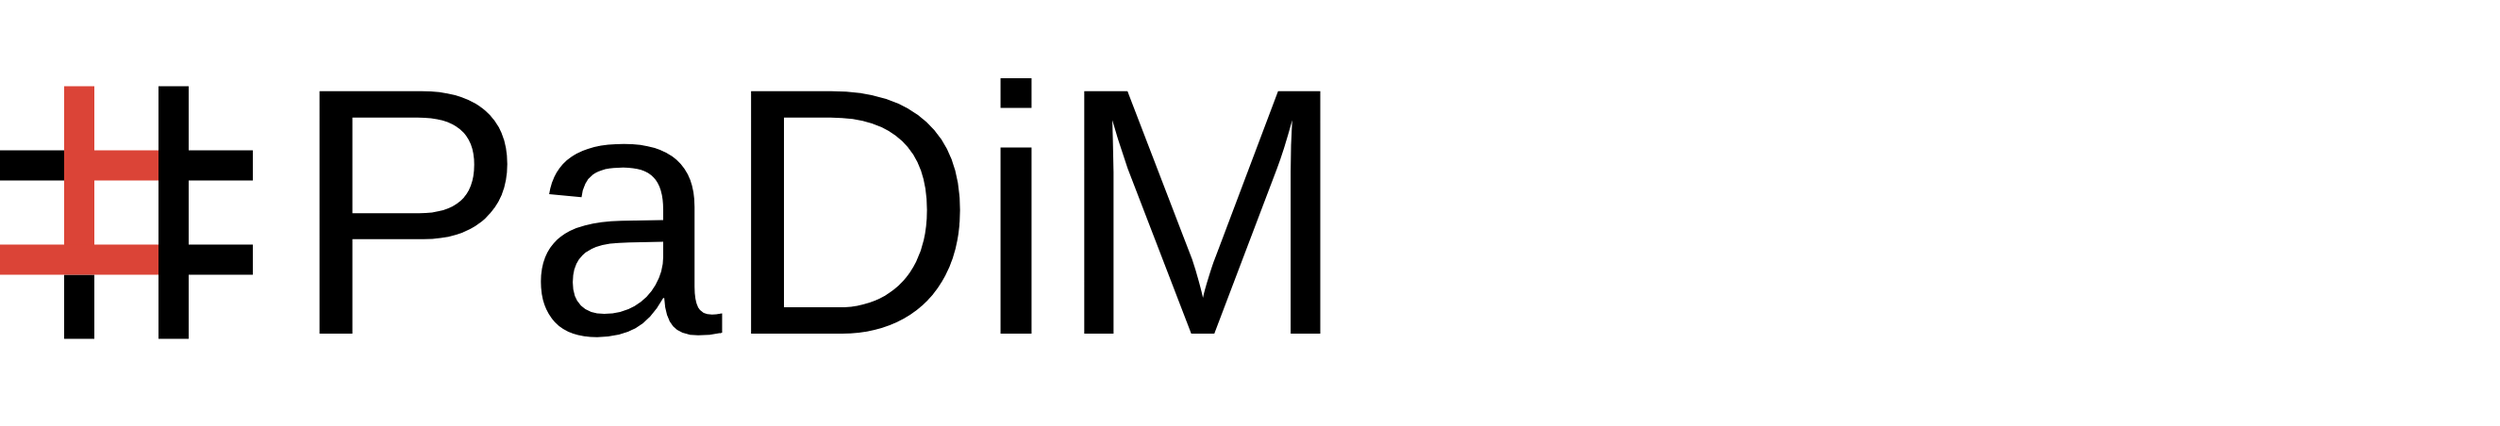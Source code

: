 <mxfile version="13.10.0" type="embed">
    <diagram id="KBg3ck56xpJha67CYVJ8" name="Page-1">
        <mxGraphModel dx="1006" dy="807" grid="1" gridSize="10" guides="1" tooltips="1" connect="1" arrows="1" fold="1" page="1" pageScale="1" pageWidth="850" pageHeight="1100" math="0" shadow="0">
            <root>
                <mxCell id="0"/>
                <mxCell id="1" parent="0"/>
                <mxCell id="2" value="PaDiM" style="text;html=1;strokeColor=none;fillColor=none;align=left;verticalAlign=middle;whiteSpace=wrap;rounded=0;fontSize=187;spacing=0;" parent="1" vertex="1">
                    <mxGeometry x="194" y="670" width="1170" height="167.5" as="geometry"/>
                </mxCell>
                <mxCell id="3" value="" style="group" parent="1" vertex="1" connectable="0">
                    <mxGeometry x="40" y="686.75" width="134" height="134" as="geometry"/>
                </mxCell>
                <mxCell id="4" value="cv" style="rounded=0;whiteSpace=wrap;html=1;strokeColor=none;fillColor=#000000;" parent="3" vertex="1">
                    <mxGeometry x="34" y="100" width="16" height="34" as="geometry"/>
                </mxCell>
                <mxCell id="5" value="" style="rounded=0;whiteSpace=wrap;html=1;strokeColor=none;fillColor=#000000;" parent="3" vertex="1">
                    <mxGeometry x="84" width="16" height="134" as="geometry"/>
                </mxCell>
                <mxCell id="6" value="" style="rounded=0;whiteSpace=wrap;html=1;direction=south;strokeColor=none;fillColor=#000000;" parent="3" vertex="1">
                    <mxGeometry x="94" y="34" width="40" height="16" as="geometry"/>
                </mxCell>
                <mxCell id="7" value="" style="rounded=0;whiteSpace=wrap;html=1;direction=south;strokeColor=none;fillColor=#000000;" parent="3" vertex="1">
                    <mxGeometry x="84" y="84" width="50" height="16" as="geometry"/>
                </mxCell>
                <mxCell id="8" value="" style="rounded=0;whiteSpace=wrap;html=1;strokeColor=none;fillColor=#DB4437;" parent="3" vertex="1">
                    <mxGeometry x="34" width="16" height="90" as="geometry"/>
                </mxCell>
                <mxCell id="9" value="" style="rounded=0;whiteSpace=wrap;html=1;strokeColor=none;fillColor=#DB4437;direction=south;" parent="3" vertex="1">
                    <mxGeometry y="84" width="84" height="16" as="geometry"/>
                </mxCell>
                <mxCell id="10" value="" style="rounded=0;whiteSpace=wrap;html=1;strokeColor=none;fillColor=#DB4437;direction=south;" parent="3" vertex="1">
                    <mxGeometry x="44" y="34" width="40" height="16" as="geometry"/>
                </mxCell>
                <mxCell id="11" value="" style="rounded=0;whiteSpace=wrap;html=1;direction=south;strokeColor=none;fillColor=#000000;" parent="3" vertex="1">
                    <mxGeometry y="34" width="34" height="16" as="geometry"/>
                </mxCell>
            </root>
        </mxGraphModel>
    </diagram>
</mxfile>
